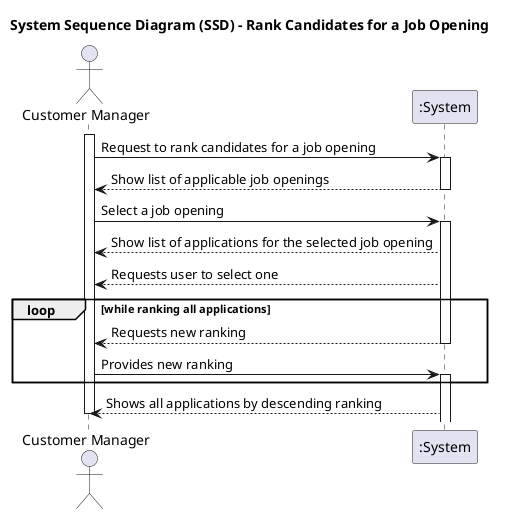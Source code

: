 @startuml
'skinparam monochrome true
'skinparam packageStyle rectangle
'skinparam shadowing false

title System Sequence Diagram (SSD) - Rank Candidates for a Job Opening

actor "Customer Manager" as Agent
participant ":System" as System

activate Agent

Agent -> System : Request to rank candidates for a job opening
activate System
System --> Agent: Show list of applicable job openings
deactivate

Agent -> System : Select a job opening
activate System
System --> Agent : Show list of applications for the selected job opening
System --> Agent : Requests user to select one



loop while ranking all applications

System --> Agent : Requests new ranking
deactivate
Agent -> System : Provides new ranking
activate System

end loop

Agent <-- System : Shows all applications by descending ranking


deactivate Agent

@enduml